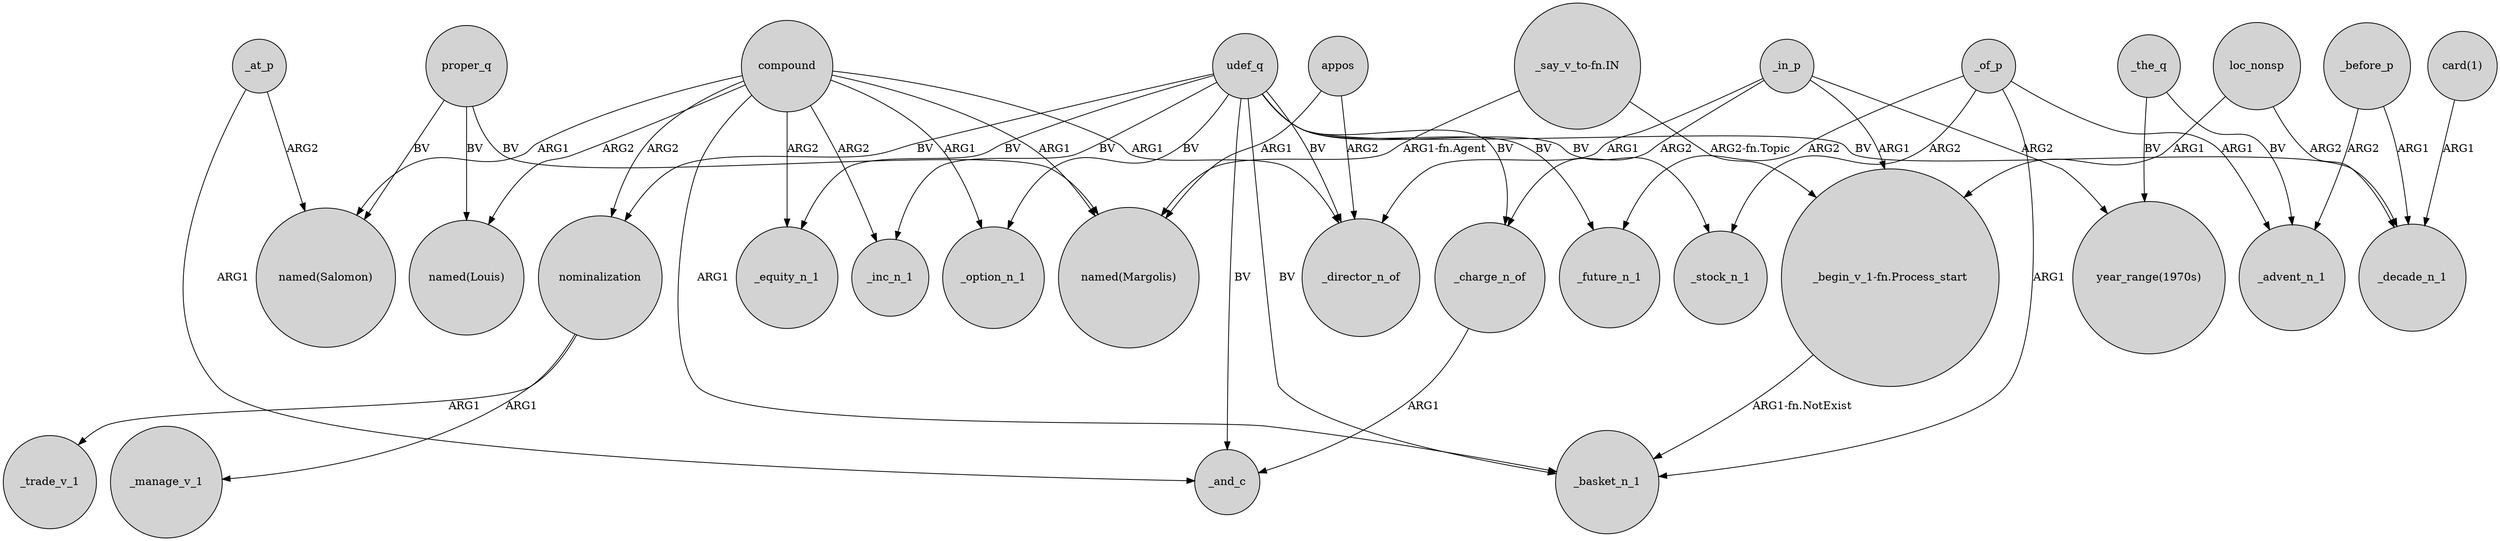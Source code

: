 digraph {
	node [shape=circle style=filled]
	compound -> "named(Margolis)" [label=ARG1]
	udef_q -> _basket_n_1 [label=BV]
	udef_q -> _inc_n_1 [label=BV]
	proper_q -> "named(Margolis)" [label=BV]
	appos -> "named(Margolis)" [label=ARG1]
	proper_q -> "named(Louis)" [label=BV]
	udef_q -> _option_n_1 [label=BV]
	compound -> _basket_n_1 [label=ARG1]
	compound -> "named(Salomon)" [label=ARG1]
	_of_p -> _future_n_1 [label=ARG2]
	compound -> nominalization [label=ARG2]
	compound -> _option_n_1 [label=ARG1]
	compound -> _equity_n_1 [label=ARG2]
	_in_p -> "year_range(1970s)" [label=ARG2]
	nominalization -> _trade_v_1 [label=ARG1]
	_the_q -> "year_range(1970s)" [label=BV]
	_of_p -> _advent_n_1 [label=ARG1]
	udef_q -> _charge_n_of [label=BV]
	_at_p -> _and_c [label=ARG1]
	_of_p -> _basket_n_1 [label=ARG1]
	loc_nonsp -> _decade_n_1 [label=ARG2]
	udef_q -> _decade_n_1 [label=BV]
	"_say_v_to-fn.IN" -> "_begin_v_1-fn.Process_start" [label="ARG2-fn.Topic"]
	"_say_v_to-fn.IN" -> "named(Margolis)" [label="ARG1-fn.Agent"]
	_before_p -> _advent_n_1 [label=ARG2]
	udef_q -> _stock_n_1 [label=BV]
	"_begin_v_1-fn.Process_start" -> _basket_n_1 [label="ARG1-fn.NotExist"]
	proper_q -> "named(Salomon)" [label=BV]
	udef_q -> _equity_n_1 [label=BV]
	udef_q -> _future_n_1 [label=BV]
	udef_q -> nominalization [label=BV]
	_in_p -> _director_n_of [label=ARG1]
	_the_q -> _advent_n_1 [label=BV]
	_of_p -> _stock_n_1 [label=ARG2]
	compound -> "named(Louis)" [label=ARG2]
	_charge_n_of -> _and_c [label=ARG1]
	compound -> _director_n_of [label=ARG1]
	udef_q -> _and_c [label=BV]
	_at_p -> "named(Salomon)" [label=ARG2]
	_in_p -> "_begin_v_1-fn.Process_start" [label=ARG1]
	nominalization -> _manage_v_1 [label=ARG1]
	appos -> _director_n_of [label=ARG2]
	compound -> _inc_n_1 [label=ARG2]
	udef_q -> _director_n_of [label=BV]
	loc_nonsp -> "_begin_v_1-fn.Process_start" [label=ARG1]
	"card(1)" -> _decade_n_1 [label=ARG1]
	_in_p -> _charge_n_of [label=ARG2]
	_before_p -> _decade_n_1 [label=ARG1]
}
